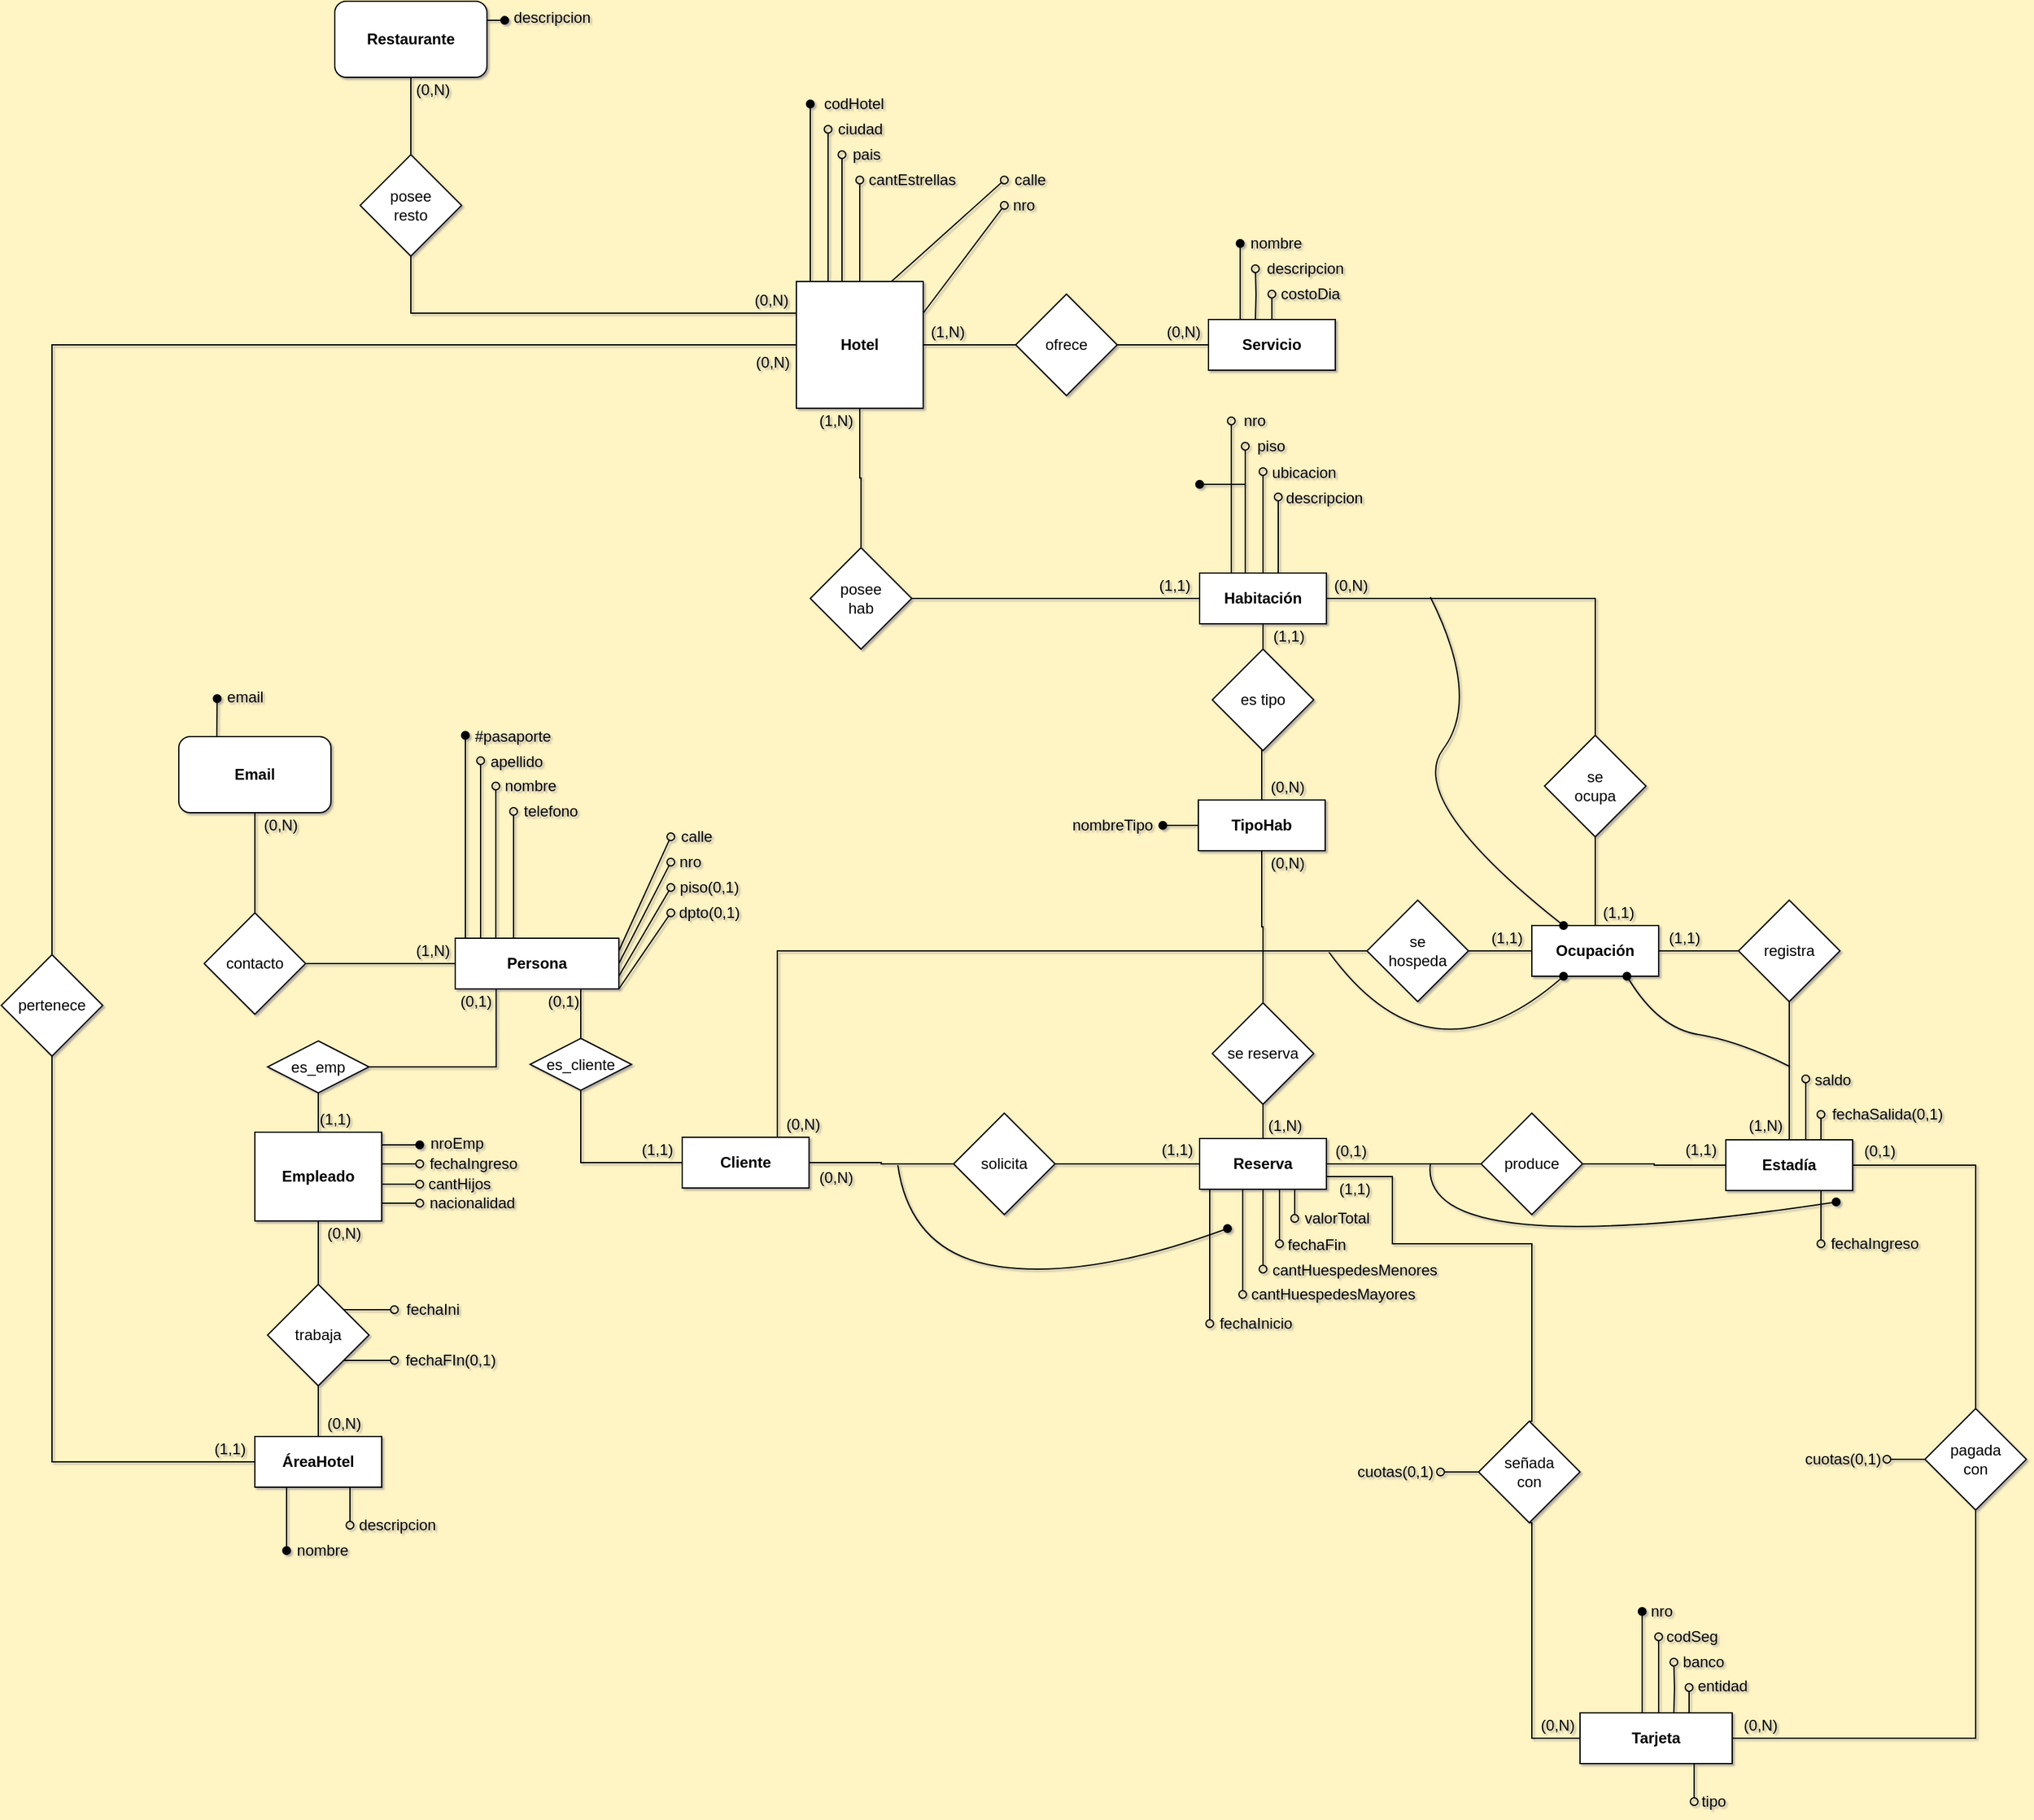 <mxfile version="17.4.5" type="github"><diagram id="5Ta_v5JBAvTYs6aCDMCM" name="Página-1"><mxGraphModel dx="3229" dy="948" grid="1" gridSize="10" guides="1" tooltips="1" connect="1" arrows="1" fold="1" page="1" pageScale="1" pageWidth="827" pageHeight="1169" background="#FFF4C3" math="0" shadow="1"><root><mxCell id="0"/><mxCell id="1" parent="0"/><mxCell id="7yJkwpp42mj2tdaezCUh-2" style="edgeStyle=orthogonalEdgeStyle;rounded=0;orthogonalLoop=1;jettySize=auto;html=1;exitX=0.25;exitY=0;exitDx=0;exitDy=0;endArrow=oval;endFill=1;" parent="1" source="7yJkwpp42mj2tdaezCUh-1" edge="1"><mxGeometry relative="1" as="geometry"><mxPoint x="70" y="501" as="targetPoint"/></mxGeometry></mxCell><mxCell id="7yJkwpp42mj2tdaezCUh-4" style="edgeStyle=orthogonalEdgeStyle;rounded=0;orthogonalLoop=1;jettySize=auto;html=1;exitX=0.5;exitY=0;exitDx=0;exitDy=0;endArrow=oval;endFill=0;" parent="1" edge="1"><mxGeometry relative="1" as="geometry"><mxPoint x="82" y="521" as="targetPoint"/><mxPoint x="82" y="561" as="sourcePoint"/></mxGeometry></mxCell><mxCell id="7yJkwpp42mj2tdaezCUh-6" style="edgeStyle=orthogonalEdgeStyle;rounded=0;orthogonalLoop=1;jettySize=auto;html=1;exitX=0.5;exitY=0;exitDx=0;exitDy=0;endArrow=oval;endFill=0;" parent="1" source="7yJkwpp42mj2tdaezCUh-1" edge="1"><mxGeometry relative="1" as="geometry"><mxPoint x="95" y="541" as="targetPoint"/></mxGeometry></mxCell><mxCell id="7yJkwpp42mj2tdaezCUh-1" value="Servicio" style="rounded=0;whiteSpace=wrap;html=1;fontStyle=1" parent="1" vertex="1"><mxGeometry x="45" y="561" width="100" height="40" as="geometry"/></mxCell><mxCell id="7yJkwpp42mj2tdaezCUh-3" value="nombre" style="text;html=1;align=center;verticalAlign=middle;resizable=0;points=[];autosize=1;strokeColor=none;fillColor=none;" parent="1" vertex="1"><mxGeometry x="68" y="491" width="60" height="20" as="geometry"/></mxCell><mxCell id="7yJkwpp42mj2tdaezCUh-5" value="descripcion" style="text;html=1;align=center;verticalAlign=middle;resizable=0;points=[];autosize=1;strokeColor=none;fillColor=none;" parent="1" vertex="1"><mxGeometry x="81" y="511" width="80" height="20" as="geometry"/></mxCell><mxCell id="7yJkwpp42mj2tdaezCUh-7" value="costoDia" style="text;html=1;align=center;verticalAlign=middle;resizable=0;points=[];autosize=1;strokeColor=none;fillColor=none;" parent="1" vertex="1"><mxGeometry x="95" y="531" width="60" height="20" as="geometry"/></mxCell><mxCell id="7yJkwpp42mj2tdaezCUh-9" style="edgeStyle=orthogonalEdgeStyle;rounded=0;orthogonalLoop=1;jettySize=auto;html=1;exitX=0.25;exitY=0;exitDx=0;exitDy=0;endArrow=oval;endFill=0;" parent="1" source="7yJkwpp42mj2tdaezCUh-8" edge="1"><mxGeometry relative="1" as="geometry"><mxPoint x="63" y="641" as="targetPoint"/></mxGeometry></mxCell><mxCell id="7yJkwpp42mj2tdaezCUh-11" style="edgeStyle=orthogonalEdgeStyle;rounded=0;orthogonalLoop=1;jettySize=auto;html=1;exitX=0.5;exitY=0;exitDx=0;exitDy=0;endArrow=oval;endFill=0;" parent="1" edge="1"><mxGeometry relative="1" as="geometry"><mxPoint x="74" y="661" as="targetPoint"/><mxPoint x="74" y="761" as="sourcePoint"/></mxGeometry></mxCell><mxCell id="7yJkwpp42mj2tdaezCUh-13" style="edgeStyle=orthogonalEdgeStyle;rounded=0;orthogonalLoop=1;jettySize=auto;html=1;exitX=0.5;exitY=0;exitDx=0;exitDy=0;endArrow=oval;endFill=0;" parent="1" source="7yJkwpp42mj2tdaezCUh-8" edge="1"><mxGeometry relative="1" as="geometry"><mxPoint x="88" y="681" as="targetPoint"/></mxGeometry></mxCell><mxCell id="7yJkwpp42mj2tdaezCUh-15" style="edgeStyle=orthogonalEdgeStyle;rounded=0;orthogonalLoop=1;jettySize=auto;html=1;exitX=0.75;exitY=0;exitDx=0;exitDy=0;endArrow=oval;endFill=0;" parent="1" edge="1"><mxGeometry relative="1" as="geometry"><mxPoint x="100" y="701" as="targetPoint"/><mxPoint x="100" y="761" as="sourcePoint"/></mxGeometry></mxCell><mxCell id="7yJkwpp42mj2tdaezCUh-23" style="edgeStyle=orthogonalEdgeStyle;rounded=0;orthogonalLoop=1;jettySize=auto;html=1;exitX=0.5;exitY=1;exitDx=0;exitDy=0;entryX=0.5;entryY=0;entryDx=0;entryDy=0;endArrow=none;endFill=0;" parent="1" source="7yJkwpp42mj2tdaezCUh-8" target="7yJkwpp42mj2tdaezCUh-22" edge="1"><mxGeometry relative="1" as="geometry"/></mxCell><mxCell id="7yJkwpp42mj2tdaezCUh-8" value="Habitación" style="rounded=0;whiteSpace=wrap;html=1;fontStyle=1" parent="1" vertex="1"><mxGeometry x="38" y="761" width="100" height="40" as="geometry"/></mxCell><mxCell id="7yJkwpp42mj2tdaezCUh-10" value="nro" style="text;html=1;align=center;verticalAlign=middle;resizable=0;points=[];autosize=1;strokeColor=none;fillColor=none;" parent="1" vertex="1"><mxGeometry x="66" y="631" width="30" height="20" as="geometry"/></mxCell><mxCell id="7yJkwpp42mj2tdaezCUh-12" value="piso" style="text;html=1;align=center;verticalAlign=middle;resizable=0;points=[];autosize=1;strokeColor=none;fillColor=none;" parent="1" vertex="1"><mxGeometry x="74" y="651" width="40" height="20" as="geometry"/></mxCell><mxCell id="7yJkwpp42mj2tdaezCUh-14" value="ubicacion" style="text;html=1;align=center;verticalAlign=middle;resizable=0;points=[];autosize=1;strokeColor=none;fillColor=none;" parent="1" vertex="1"><mxGeometry x="85" y="672" width="70" height="20" as="geometry"/></mxCell><mxCell id="7yJkwpp42mj2tdaezCUh-16" value="descripcion" style="text;html=1;align=center;verticalAlign=middle;resizable=0;points=[];autosize=1;strokeColor=none;fillColor=none;" parent="1" vertex="1"><mxGeometry x="96" y="692" width="80" height="20" as="geometry"/></mxCell><mxCell id="7yJkwpp42mj2tdaezCUh-19" value="" style="endArrow=oval;html=1;rounded=0;endFill=1;" parent="1" edge="1"><mxGeometry width="50" height="50" relative="1" as="geometry"><mxPoint x="74" y="691" as="sourcePoint"/><mxPoint x="38" y="691" as="targetPoint"/></mxGeometry></mxCell><mxCell id="eirYSn2-A8UNv1sK9sHw-61" style="edgeStyle=orthogonalEdgeStyle;rounded=0;orthogonalLoop=1;jettySize=auto;html=1;exitX=0;exitY=0.5;exitDx=0;exitDy=0;endArrow=oval;endFill=1;" parent="1" source="7yJkwpp42mj2tdaezCUh-21" edge="1"><mxGeometry relative="1" as="geometry"><mxPoint x="9" y="960" as="targetPoint"/></mxGeometry></mxCell><mxCell id="7yJkwpp42mj2tdaezCUh-21" value="TipoHab" style="rounded=0;whiteSpace=wrap;html=1;fontStyle=1" parent="1" vertex="1"><mxGeometry x="37" y="940" width="100" height="40" as="geometry"/></mxCell><mxCell id="7yJkwpp42mj2tdaezCUh-24" style="edgeStyle=orthogonalEdgeStyle;rounded=0;orthogonalLoop=1;jettySize=auto;html=1;exitX=0.5;exitY=1;exitDx=0;exitDy=0;entryX=0.5;entryY=0;entryDx=0;entryDy=0;endArrow=none;endFill=0;" parent="1" source="7yJkwpp42mj2tdaezCUh-22" target="7yJkwpp42mj2tdaezCUh-21" edge="1"><mxGeometry relative="1" as="geometry"/></mxCell><mxCell id="7yJkwpp42mj2tdaezCUh-22" value="es tipo" style="rhombus;whiteSpace=wrap;html=1;" parent="1" vertex="1"><mxGeometry x="48" y="821" width="80" height="80" as="geometry"/></mxCell><mxCell id="7yJkwpp42mj2tdaezCUh-25" value="(1,1)" style="text;html=1;align=center;verticalAlign=middle;resizable=0;points=[];autosize=1;strokeColor=none;fillColor=none;" parent="1" vertex="1"><mxGeometry x="88" y="801" width="40" height="20" as="geometry"/></mxCell><mxCell id="7yJkwpp42mj2tdaezCUh-26" value="(0,N)" style="text;html=1;align=center;verticalAlign=middle;resizable=0;points=[];autosize=1;strokeColor=none;fillColor=none;" parent="1" vertex="1"><mxGeometry x="87" y="920" width="40" height="20" as="geometry"/></mxCell><mxCell id="7yJkwpp42mj2tdaezCUh-34" style="edgeStyle=orthogonalEdgeStyle;rounded=0;orthogonalLoop=1;jettySize=auto;html=1;exitX=0.25;exitY=0;exitDx=0;exitDy=0;endArrow=oval;endFill=0;" parent="1" edge="1"><mxGeometry relative="1" as="geometry"><mxPoint x="-503" y="949" as="targetPoint"/><mxPoint x="-503" y="1049" as="sourcePoint"/></mxGeometry></mxCell><mxCell id="7yJkwpp42mj2tdaezCUh-49" style="edgeStyle=none;rounded=0;orthogonalLoop=1;jettySize=auto;html=1;exitX=0.25;exitY=0;exitDx=0;exitDy=0;endArrow=oval;endFill=0;" parent="1" edge="1"><mxGeometry relative="1" as="geometry"><mxPoint x="-517" y="929" as="targetPoint"/><mxPoint x="-517" y="1049" as="sourcePoint"/></mxGeometry></mxCell><mxCell id="7yJkwpp42mj2tdaezCUh-51" style="edgeStyle=none;rounded=0;orthogonalLoop=1;jettySize=auto;html=1;exitX=0;exitY=0;exitDx=0;exitDy=0;endArrow=oval;endFill=0;" parent="1" edge="1"><mxGeometry relative="1" as="geometry"><mxPoint x="-529" y="909" as="targetPoint"/><mxPoint x="-529" y="1049" as="sourcePoint"/></mxGeometry></mxCell><mxCell id="7yJkwpp42mj2tdaezCUh-53" style="edgeStyle=none;rounded=0;orthogonalLoop=1;jettySize=auto;html=1;exitX=0;exitY=0;exitDx=0;exitDy=0;endArrow=oval;endFill=1;" parent="1" edge="1"><mxGeometry relative="1" as="geometry"><mxPoint x="-541" y="889" as="targetPoint"/><mxPoint x="-541" y="1049" as="sourcePoint"/></mxGeometry></mxCell><mxCell id="7dvmJgiknmTWk8Oxlj3L-20" style="edgeStyle=orthogonalEdgeStyle;rounded=0;orthogonalLoop=1;jettySize=auto;html=1;exitX=0.75;exitY=1;exitDx=0;exitDy=0;entryX=0.5;entryY=0;entryDx=0;entryDy=0;endArrow=none;endFill=0;" edge="1" parent="1" source="7yJkwpp42mj2tdaezCUh-28" target="7dvmJgiknmTWk8Oxlj3L-18"><mxGeometry relative="1" as="geometry"/></mxCell><mxCell id="7yJkwpp42mj2tdaezCUh-28" value="Persona" style="rounded=0;whiteSpace=wrap;html=1;fontStyle=1" parent="1" vertex="1"><mxGeometry x="-549" y="1049" width="129" height="40" as="geometry"/></mxCell><mxCell id="7yJkwpp42mj2tdaezCUh-29" value="Cliente" style="rounded=0;whiteSpace=wrap;html=1;fontStyle=1;" parent="1" vertex="1"><mxGeometry x="-370" y="1206" width="100" height="40" as="geometry"/></mxCell><mxCell id="eirYSn2-A8UNv1sK9sHw-1" style="edgeStyle=none;rounded=0;orthogonalLoop=1;jettySize=auto;html=1;exitX=1;exitY=0.25;exitDx=0;exitDy=0;endArrow=oval;endFill=1;" parent="1" edge="1"><mxGeometry relative="1" as="geometry"><mxPoint x="-577" y="1212" as="targetPoint"/><mxPoint x="-607" y="1212" as="sourcePoint"/></mxGeometry></mxCell><mxCell id="eirYSn2-A8UNv1sK9sHw-2" style="edgeStyle=none;rounded=0;orthogonalLoop=1;jettySize=auto;html=1;exitX=1;exitY=0.5;exitDx=0;exitDy=0;endArrow=oval;endFill=0;" parent="1" edge="1"><mxGeometry relative="1" as="geometry"><mxPoint x="-577" y="1227" as="targetPoint"/><mxPoint x="-607" y="1227" as="sourcePoint"/></mxGeometry></mxCell><mxCell id="eirYSn2-A8UNv1sK9sHw-3" style="edgeStyle=none;rounded=0;orthogonalLoop=1;jettySize=auto;html=1;exitX=1;exitY=0.75;exitDx=0;exitDy=0;endArrow=oval;endFill=0;" parent="1" edge="1"><mxGeometry relative="1" as="geometry"><mxPoint x="-577" y="1243" as="targetPoint"/><mxPoint x="-607" y="1243" as="sourcePoint"/></mxGeometry></mxCell><mxCell id="eirYSn2-A8UNv1sK9sHw-10" style="edgeStyle=none;rounded=0;orthogonalLoop=1;jettySize=auto;html=1;exitX=0.5;exitY=1;exitDx=0;exitDy=0;entryX=0.5;entryY=0;entryDx=0;entryDy=0;endArrow=none;endFill=0;" parent="1" source="7yJkwpp42mj2tdaezCUh-30" target="eirYSn2-A8UNv1sK9sHw-9" edge="1"><mxGeometry relative="1" as="geometry"/></mxCell><mxCell id="7yJkwpp42mj2tdaezCUh-30" value="Empleado" style="rounded=0;whiteSpace=wrap;html=1;fontStyle=1" parent="1" vertex="1"><mxGeometry x="-707" y="1202" width="100" height="70" as="geometry"/></mxCell><mxCell id="7yJkwpp42mj2tdaezCUh-38" style="edgeStyle=none;rounded=0;orthogonalLoop=1;jettySize=auto;html=1;exitX=1;exitY=0.25;exitDx=0;exitDy=0;endArrow=oval;endFill=0;" parent="1" source="7yJkwpp42mj2tdaezCUh-28" edge="1"><mxGeometry relative="1" as="geometry"><mxPoint x="-379" y="969" as="targetPoint"/><mxPoint x="-409.0" y="1003.0" as="sourcePoint"/></mxGeometry></mxCell><mxCell id="7yJkwpp42mj2tdaezCUh-39" style="edgeStyle=none;rounded=0;orthogonalLoop=1;jettySize=auto;html=1;exitX=1;exitY=0.5;exitDx=0;exitDy=0;endArrow=oval;endFill=0;" parent="1" source="7yJkwpp42mj2tdaezCUh-28" edge="1"><mxGeometry relative="1" as="geometry"><mxPoint x="-379" y="989" as="targetPoint"/><mxPoint x="-409.0" y="1003.0" as="sourcePoint"/></mxGeometry></mxCell><mxCell id="7yJkwpp42mj2tdaezCUh-40" style="edgeStyle=none;rounded=0;orthogonalLoop=1;jettySize=auto;html=1;exitX=1;exitY=0.75;exitDx=0;exitDy=0;endArrow=oval;endFill=0;" parent="1" source="7yJkwpp42mj2tdaezCUh-28" edge="1"><mxGeometry relative="1" as="geometry"><mxPoint x="-379" y="1009" as="targetPoint"/><mxPoint x="-409.0" y="1003.0" as="sourcePoint"/></mxGeometry></mxCell><mxCell id="7yJkwpp42mj2tdaezCUh-41" style="edgeStyle=none;rounded=0;orthogonalLoop=1;jettySize=auto;html=1;exitX=1;exitY=1;exitDx=0;exitDy=0;endArrow=oval;endFill=0;" parent="1" source="7yJkwpp42mj2tdaezCUh-28" edge="1"><mxGeometry relative="1" as="geometry"><mxPoint x="-379" y="1029" as="targetPoint"/><mxPoint x="-409.0" y="1003.0" as="sourcePoint"/></mxGeometry></mxCell><mxCell id="7yJkwpp42mj2tdaezCUh-42" value="calle" style="text;html=1;align=center;verticalAlign=middle;resizable=0;points=[];autosize=1;strokeColor=none;fillColor=none;" parent="1" vertex="1"><mxGeometry x="-379" y="959" width="40" height="20" as="geometry"/></mxCell><mxCell id="7yJkwpp42mj2tdaezCUh-43" value="nro" style="text;html=1;align=center;verticalAlign=middle;resizable=0;points=[];autosize=1;strokeColor=none;fillColor=none;" parent="1" vertex="1"><mxGeometry x="-379" y="979" width="30" height="20" as="geometry"/></mxCell><mxCell id="7yJkwpp42mj2tdaezCUh-44" value="piso(0,1)" style="text;html=1;align=center;verticalAlign=middle;resizable=0;points=[];autosize=1;strokeColor=none;fillColor=none;" parent="1" vertex="1"><mxGeometry x="-379" y="999" width="60" height="20" as="geometry"/></mxCell><mxCell id="7yJkwpp42mj2tdaezCUh-45" value="dpto(0,1)" style="text;html=1;align=center;verticalAlign=middle;resizable=0;points=[];autosize=1;strokeColor=none;fillColor=none;" parent="1" vertex="1"><mxGeometry x="-379" y="1019" width="60" height="20" as="geometry"/></mxCell><mxCell id="7yJkwpp42mj2tdaezCUh-48" value="telefono" style="text;html=1;align=center;verticalAlign=middle;resizable=0;points=[];autosize=1;strokeColor=none;fillColor=none;" parent="1" vertex="1"><mxGeometry x="-504" y="939" width="60" height="20" as="geometry"/></mxCell><mxCell id="7yJkwpp42mj2tdaezCUh-50" value="nombre" style="text;html=1;align=center;verticalAlign=middle;resizable=0;points=[];autosize=1;strokeColor=none;fillColor=none;" parent="1" vertex="1"><mxGeometry x="-520" y="919" width="60" height="20" as="geometry"/></mxCell><mxCell id="7yJkwpp42mj2tdaezCUh-52" value="apellido" style="text;html=1;align=center;verticalAlign=middle;resizable=0;points=[];autosize=1;strokeColor=none;fillColor=none;" parent="1" vertex="1"><mxGeometry x="-531" y="900" width="60" height="20" as="geometry"/></mxCell><mxCell id="7yJkwpp42mj2tdaezCUh-54" value="#pasaporte" style="text;html=1;align=center;verticalAlign=middle;resizable=0;points=[];autosize=1;strokeColor=none;fillColor=none;" parent="1" vertex="1"><mxGeometry x="-544" y="880" width="80" height="20" as="geometry"/></mxCell><mxCell id="7yJkwpp42mj2tdaezCUh-74" style="edgeStyle=none;rounded=0;orthogonalLoop=1;jettySize=auto;html=1;exitX=0.25;exitY=1;exitDx=0;exitDy=0;endArrow=oval;endFill=1;" parent="1" source="7yJkwpp42mj2tdaezCUh-73" edge="1"><mxGeometry relative="1" as="geometry"><mxPoint x="-682" y="1532" as="targetPoint"/></mxGeometry></mxCell><mxCell id="7yJkwpp42mj2tdaezCUh-76" style="edgeStyle=none;rounded=0;orthogonalLoop=1;jettySize=auto;html=1;exitX=0.75;exitY=1;exitDx=0;exitDy=0;endArrow=oval;endFill=0;" parent="1" source="7yJkwpp42mj2tdaezCUh-73" edge="1"><mxGeometry relative="1" as="geometry"><mxPoint x="-632" y="1512" as="targetPoint"/></mxGeometry></mxCell><mxCell id="-rQxndT-uUPKIlcRe6TV-2" style="edgeStyle=orthogonalEdgeStyle;rounded=0;orthogonalLoop=1;jettySize=auto;html=1;exitX=0;exitY=0.5;exitDx=0;exitDy=0;entryX=0.5;entryY=1;entryDx=0;entryDy=0;endArrow=none;endFill=0;" parent="1" source="7yJkwpp42mj2tdaezCUh-73" target="-rQxndT-uUPKIlcRe6TV-1" edge="1"><mxGeometry relative="1" as="geometry"/></mxCell><mxCell id="7yJkwpp42mj2tdaezCUh-73" value="ÁreaHotel" style="rounded=0;whiteSpace=wrap;html=1;fontStyle=1" parent="1" vertex="1"><mxGeometry x="-707" y="1442" width="100" height="40" as="geometry"/></mxCell><mxCell id="7yJkwpp42mj2tdaezCUh-75" value="nombre" style="text;html=1;align=center;verticalAlign=middle;resizable=0;points=[];autosize=1;strokeColor=none;fillColor=none;" parent="1" vertex="1"><mxGeometry x="-684" y="1522" width="60" height="20" as="geometry"/></mxCell><mxCell id="7yJkwpp42mj2tdaezCUh-77" value="descripcion" style="text;html=1;align=center;verticalAlign=middle;resizable=0;points=[];autosize=1;strokeColor=none;fillColor=none;" parent="1" vertex="1"><mxGeometry x="-635" y="1502" width="80" height="20" as="geometry"/></mxCell><mxCell id="eirYSn2-A8UNv1sK9sHw-4" style="edgeStyle=none;rounded=0;orthogonalLoop=1;jettySize=auto;html=1;exitX=1;exitY=0.75;exitDx=0;exitDy=0;endArrow=oval;endFill=0;" parent="1" edge="1"><mxGeometry relative="1" as="geometry"><mxPoint x="-577" y="1258" as="targetPoint"/><mxPoint x="-607" y="1258" as="sourcePoint"/></mxGeometry></mxCell><mxCell id="eirYSn2-A8UNv1sK9sHw-5" value="nroEmp" style="text;html=1;align=center;verticalAlign=middle;resizable=0;points=[];autosize=1;strokeColor=none;fillColor=none;" parent="1" vertex="1"><mxGeometry x="-578" y="1201" width="60" height="20" as="geometry"/></mxCell><mxCell id="eirYSn2-A8UNv1sK9sHw-6" value="fechaIngreso" style="text;html=1;align=center;verticalAlign=middle;resizable=0;points=[];autosize=1;strokeColor=none;fillColor=none;" parent="1" vertex="1"><mxGeometry x="-575" y="1217" width="80" height="20" as="geometry"/></mxCell><mxCell id="eirYSn2-A8UNv1sK9sHw-7" value="cantHijos" style="text;html=1;align=center;verticalAlign=middle;resizable=0;points=[];autosize=1;strokeColor=none;fillColor=none;" parent="1" vertex="1"><mxGeometry x="-576" y="1233" width="60" height="20" as="geometry"/></mxCell><mxCell id="eirYSn2-A8UNv1sK9sHw-8" value="nacionalidad" style="text;html=1;align=center;verticalAlign=middle;resizable=0;points=[];autosize=1;strokeColor=none;fillColor=none;" parent="1" vertex="1"><mxGeometry x="-576" y="1248" width="80" height="20" as="geometry"/></mxCell><mxCell id="eirYSn2-A8UNv1sK9sHw-11" style="edgeStyle=none;rounded=0;orthogonalLoop=1;jettySize=auto;html=1;exitX=0.5;exitY=1;exitDx=0;exitDy=0;entryX=0.5;entryY=0;entryDx=0;entryDy=0;endArrow=none;endFill=0;" parent="1" source="eirYSn2-A8UNv1sK9sHw-9" target="7yJkwpp42mj2tdaezCUh-73" edge="1"><mxGeometry relative="1" as="geometry"/></mxCell><mxCell id="eirYSn2-A8UNv1sK9sHw-12" style="edgeStyle=none;rounded=0;orthogonalLoop=1;jettySize=auto;html=1;exitX=1;exitY=0;exitDx=0;exitDy=0;endArrow=oval;endFill=0;" parent="1" source="eirYSn2-A8UNv1sK9sHw-9" edge="1"><mxGeometry relative="1" as="geometry"><mxPoint x="-597" y="1342" as="targetPoint"/></mxGeometry></mxCell><mxCell id="eirYSn2-A8UNv1sK9sHw-13" style="edgeStyle=none;rounded=0;orthogonalLoop=1;jettySize=auto;html=1;exitX=1;exitY=1;exitDx=0;exitDy=0;endArrow=oval;endFill=0;" parent="1" source="eirYSn2-A8UNv1sK9sHw-9" edge="1"><mxGeometry relative="1" as="geometry"><mxPoint x="-597" y="1382" as="targetPoint"/></mxGeometry></mxCell><mxCell id="eirYSn2-A8UNv1sK9sHw-9" value="trabaja" style="rhombus;whiteSpace=wrap;html=1;" parent="1" vertex="1"><mxGeometry x="-697" y="1322" width="80" height="80" as="geometry"/></mxCell><mxCell id="eirYSn2-A8UNv1sK9sHw-14" value="fechaIni" style="text;html=1;align=center;verticalAlign=middle;resizable=0;points=[];autosize=1;strokeColor=none;fillColor=none;" parent="1" vertex="1"><mxGeometry x="-597" y="1332" width="60" height="20" as="geometry"/></mxCell><mxCell id="eirYSn2-A8UNv1sK9sHw-15" value="fechaFIn(0,1)" style="text;html=1;align=center;verticalAlign=middle;resizable=0;points=[];autosize=1;strokeColor=none;fillColor=none;" parent="1" vertex="1"><mxGeometry x="-598" y="1372" width="90" height="20" as="geometry"/></mxCell><mxCell id="eirYSn2-A8UNv1sK9sHw-16" value="(0,N)" style="text;html=1;align=center;verticalAlign=middle;resizable=0;points=[];autosize=1;strokeColor=none;fillColor=none;" parent="1" vertex="1"><mxGeometry x="-657" y="1272" width="40" height="20" as="geometry"/></mxCell><mxCell id="eirYSn2-A8UNv1sK9sHw-17" value="(0,N)" style="text;html=1;align=center;verticalAlign=middle;resizable=0;points=[];autosize=1;strokeColor=none;fillColor=none;" parent="1" vertex="1"><mxGeometry x="-657" y="1422" width="40" height="20" as="geometry"/></mxCell><mxCell id="eirYSn2-A8UNv1sK9sHw-24" style="edgeStyle=none;rounded=0;orthogonalLoop=1;jettySize=auto;html=1;endArrow=oval;endFill=0;exitX=0.75;exitY=1;exitDx=0;exitDy=0;" parent="1" source="eirYSn2-A8UNv1sK9sHw-18" edge="1"><mxGeometry relative="1" as="geometry"><mxPoint x="528" y="1290" as="targetPoint"/><mxPoint x="480" y="1350" as="sourcePoint"/></mxGeometry></mxCell><mxCell id="eirYSn2-A8UNv1sK9sHw-26" style="edgeStyle=none;rounded=0;orthogonalLoop=1;jettySize=auto;html=1;exitX=0.75;exitY=0;exitDx=0;exitDy=0;endArrow=oval;endFill=0;" parent="1" source="eirYSn2-A8UNv1sK9sHw-18" edge="1"><mxGeometry relative="1" as="geometry"><mxPoint x="528" y="1188" as="targetPoint"/></mxGeometry></mxCell><mxCell id="-rQxndT-uUPKIlcRe6TV-11" style="edgeStyle=orthogonalEdgeStyle;rounded=0;orthogonalLoop=1;jettySize=auto;html=1;exitX=1;exitY=0.5;exitDx=0;exitDy=0;entryX=1;entryY=0.5;entryDx=0;entryDy=0;endArrow=none;endFill=0;" parent="1" source="eirYSn2-A8UNv1sK9sHw-18" target="eirYSn2-A8UNv1sK9sHw-30" edge="1"><mxGeometry relative="1" as="geometry"><Array as="points"><mxPoint x="650" y="1228"/><mxPoint x="650" y="1460"/></Array></mxGeometry></mxCell><mxCell id="I79_0M2ZdI1UbdYcvRQv-18" style="edgeStyle=orthogonalEdgeStyle;rounded=0;orthogonalLoop=1;jettySize=auto;html=1;exitX=0.75;exitY=0;exitDx=0;exitDy=0;startArrow=none;startFill=0;endArrow=oval;endFill=0;" parent="1" edge="1"><mxGeometry relative="1" as="geometry"><mxPoint x="516" y="1160" as="targetPoint"/><mxPoint x="516" y="1208" as="sourcePoint"/></mxGeometry></mxCell><mxCell id="eirYSn2-A8UNv1sK9sHw-18" value="Estadía" style="rounded=0;whiteSpace=wrap;html=1;fontStyle=1" parent="1" vertex="1"><mxGeometry x="453" y="1208" width="100" height="40" as="geometry"/></mxCell><mxCell id="JzDtxoIUZbMCFeihAlKL-6" style="edgeStyle=orthogonalEdgeStyle;rounded=0;orthogonalLoop=1;jettySize=auto;html=1;endArrow=none;endFill=0;entryX=0.5;entryY=0;entryDx=0;entryDy=0;exitX=0.5;exitY=1;exitDx=0;exitDy=0;" parent="1" source="eirYSn2-A8UNv1sK9sHw-19" target="eirYSn2-A8UNv1sK9sHw-18" edge="1"><mxGeometry relative="1" as="geometry"><mxPoint x="460" y="970" as="targetPoint"/><mxPoint x="503" y="1110" as="sourcePoint"/></mxGeometry></mxCell><mxCell id="I79_0M2ZdI1UbdYcvRQv-2" style="edgeStyle=orthogonalEdgeStyle;rounded=0;orthogonalLoop=1;jettySize=auto;html=1;exitX=0;exitY=0.5;exitDx=0;exitDy=0;entryX=1;entryY=0.5;entryDx=0;entryDy=0;endArrow=none;endFill=0;" parent="1" source="eirYSn2-A8UNv1sK9sHw-19" target="I79_0M2ZdI1UbdYcvRQv-1" edge="1"><mxGeometry relative="1" as="geometry"/></mxCell><mxCell id="eirYSn2-A8UNv1sK9sHw-19" value="registra" style="rhombus;whiteSpace=wrap;html=1;" parent="1" vertex="1"><mxGeometry x="463" y="1019" width="80" height="80" as="geometry"/></mxCell><mxCell id="eirYSn2-A8UNv1sK9sHw-22" value="(1,N)" style="text;html=1;align=center;verticalAlign=middle;resizable=0;points=[];autosize=1;strokeColor=none;fillColor=none;" parent="1" vertex="1"><mxGeometry x="464" y="1187" width="40" height="20" as="geometry"/></mxCell><mxCell id="eirYSn2-A8UNv1sK9sHw-23" value="(0,N)" style="text;html=1;align=center;verticalAlign=middle;resizable=0;points=[];autosize=1;strokeColor=none;fillColor=none;" parent="1" vertex="1"><mxGeometry x="137" y="761" width="40" height="20" as="geometry"/></mxCell><mxCell id="eirYSn2-A8UNv1sK9sHw-25" value="fechaIngreso" style="text;html=1;align=center;verticalAlign=middle;resizable=0;points=[];autosize=1;strokeColor=none;fillColor=none;" parent="1" vertex="1"><mxGeometry x="530" y="1280" width="80" height="20" as="geometry"/></mxCell><mxCell id="eirYSn2-A8UNv1sK9sHw-27" value="fechaSalida(0,1)" style="text;html=1;align=center;verticalAlign=middle;resizable=0;points=[];autosize=1;strokeColor=none;fillColor=none;" parent="1" vertex="1"><mxGeometry x="530" y="1178" width="100" height="20" as="geometry"/></mxCell><mxCell id="eirYSn2-A8UNv1sK9sHw-34" style="edgeStyle=orthogonalEdgeStyle;rounded=0;orthogonalLoop=1;jettySize=auto;html=1;exitX=0;exitY=0.5;exitDx=0;exitDy=0;endArrow=oval;endFill=0;" parent="1" source="eirYSn2-A8UNv1sK9sHw-30" edge="1"><mxGeometry relative="1" as="geometry"><mxPoint x="580" y="1460" as="targetPoint"/></mxGeometry></mxCell><mxCell id="-rQxndT-uUPKIlcRe6TV-10" style="edgeStyle=orthogonalEdgeStyle;rounded=0;orthogonalLoop=1;jettySize=auto;html=1;exitX=0.5;exitY=1;exitDx=0;exitDy=0;entryX=1;entryY=0.5;entryDx=0;entryDy=0;endArrow=none;endFill=0;" parent="1" source="eirYSn2-A8UNv1sK9sHw-30" target="Eh94HaNfsgFIY5h0oXuy-5" edge="1"><mxGeometry relative="1" as="geometry"><mxPoint x="460" y="1660" as="targetPoint"/></mxGeometry></mxCell><mxCell id="eirYSn2-A8UNv1sK9sHw-30" value="pagada&lt;br&gt;con" style="rhombus;whiteSpace=wrap;html=1;" parent="1" vertex="1"><mxGeometry x="610" y="1420" width="80" height="80" as="geometry"/></mxCell><mxCell id="eirYSn2-A8UNv1sK9sHw-35" value="cuotas(0,1)" style="text;html=1;align=center;verticalAlign=middle;resizable=0;points=[];autosize=1;strokeColor=none;fillColor=none;" parent="1" vertex="1"><mxGeometry x="505" y="1450" width="80" height="20" as="geometry"/></mxCell><mxCell id="eirYSn2-A8UNv1sK9sHw-44" style="edgeStyle=orthogonalEdgeStyle;rounded=0;orthogonalLoop=1;jettySize=auto;html=1;exitX=0.75;exitY=1;exitDx=0;exitDy=0;endArrow=oval;endFill=0;" parent="1" source="eirYSn2-A8UNv1sK9sHw-38" edge="1"><mxGeometry relative="1" as="geometry"><mxPoint x="113" y="1270" as="targetPoint"/></mxGeometry></mxCell><mxCell id="eirYSn2-A8UNv1sK9sHw-45" style="edgeStyle=orthogonalEdgeStyle;rounded=0;orthogonalLoop=1;jettySize=auto;html=1;exitX=0.5;exitY=1;exitDx=0;exitDy=0;endArrow=oval;endFill=0;" parent="1" edge="1"><mxGeometry relative="1" as="geometry"><mxPoint x="101" y="1290" as="targetPoint"/><mxPoint x="101" y="1247" as="sourcePoint"/></mxGeometry></mxCell><mxCell id="eirYSn2-A8UNv1sK9sHw-46" style="edgeStyle=orthogonalEdgeStyle;rounded=0;orthogonalLoop=1;jettySize=auto;html=1;exitX=0.5;exitY=1;exitDx=0;exitDy=0;endArrow=oval;endFill=0;" parent="1" source="eirYSn2-A8UNv1sK9sHw-38" edge="1"><mxGeometry relative="1" as="geometry"><mxPoint x="88" y="1310" as="targetPoint"/></mxGeometry></mxCell><mxCell id="eirYSn2-A8UNv1sK9sHw-47" style="edgeStyle=orthogonalEdgeStyle;rounded=0;orthogonalLoop=1;jettySize=auto;html=1;exitX=0.25;exitY=1;exitDx=0;exitDy=0;endArrow=oval;endFill=0;" parent="1" edge="1"><mxGeometry relative="1" as="geometry"><mxPoint x="72" y="1330" as="targetPoint"/><mxPoint x="72" y="1247" as="sourcePoint"/></mxGeometry></mxCell><mxCell id="eirYSn2-A8UNv1sK9sHw-48" style="edgeStyle=orthogonalEdgeStyle;rounded=0;orthogonalLoop=1;jettySize=auto;html=1;exitX=0.25;exitY=1;exitDx=0;exitDy=0;endArrow=oval;endFill=0;" parent="1" edge="1"><mxGeometry relative="1" as="geometry"><mxPoint x="46" y="1353" as="targetPoint"/><mxPoint x="46" y="1240" as="sourcePoint"/></mxGeometry></mxCell><mxCell id="-rQxndT-uUPKIlcRe6TV-4" style="edgeStyle=orthogonalEdgeStyle;rounded=0;orthogonalLoop=1;jettySize=auto;html=1;exitX=1;exitY=0.5;exitDx=0;exitDy=0;entryX=0;entryY=0.5;entryDx=0;entryDy=0;endArrow=none;endFill=0;" parent="1" source="eirYSn2-A8UNv1sK9sHw-38" target="JzDtxoIUZbMCFeihAlKL-3" edge="1"><mxGeometry relative="1" as="geometry"/></mxCell><mxCell id="eirYSn2-A8UNv1sK9sHw-38" value="Reserva" style="rounded=0;whiteSpace=wrap;html=1;fontStyle=1" parent="1" vertex="1"><mxGeometry x="38" y="1207" width="100" height="40" as="geometry"/></mxCell><mxCell id="eirYSn2-A8UNv1sK9sHw-40" style="edgeStyle=orthogonalEdgeStyle;rounded=0;orthogonalLoop=1;jettySize=auto;html=1;exitX=0.5;exitY=0;exitDx=0;exitDy=0;entryX=0.5;entryY=1;entryDx=0;entryDy=0;endArrow=none;endFill=0;" parent="1" source="eirYSn2-A8UNv1sK9sHw-39" target="7yJkwpp42mj2tdaezCUh-21" edge="1"><mxGeometry relative="1" as="geometry"/></mxCell><mxCell id="eirYSn2-A8UNv1sK9sHw-41" style="edgeStyle=orthogonalEdgeStyle;rounded=0;orthogonalLoop=1;jettySize=auto;html=1;exitX=0.5;exitY=1;exitDx=0;exitDy=0;entryX=0.5;entryY=0;entryDx=0;entryDy=0;endArrow=none;endFill=0;" parent="1" source="eirYSn2-A8UNv1sK9sHw-39" target="eirYSn2-A8UNv1sK9sHw-38" edge="1"><mxGeometry relative="1" as="geometry"/></mxCell><mxCell id="eirYSn2-A8UNv1sK9sHw-39" value="se reserva" style="rhombus;whiteSpace=wrap;html=1;" parent="1" vertex="1"><mxGeometry x="48" y="1100" width="80" height="80" as="geometry"/></mxCell><mxCell id="eirYSn2-A8UNv1sK9sHw-42" value="(1,N)" style="text;html=1;align=center;verticalAlign=middle;resizable=0;points=[];autosize=1;strokeColor=none;fillColor=none;" parent="1" vertex="1"><mxGeometry x="85" y="1187" width="40" height="20" as="geometry"/></mxCell><mxCell id="eirYSn2-A8UNv1sK9sHw-43" value="(0,N)" style="text;html=1;align=center;verticalAlign=middle;resizable=0;points=[];autosize=1;strokeColor=none;fillColor=none;" parent="1" vertex="1"><mxGeometry x="87" y="980" width="40" height="20" as="geometry"/></mxCell><mxCell id="eirYSn2-A8UNv1sK9sHw-49" value="valorTotal" style="text;html=1;align=center;verticalAlign=middle;resizable=0;points=[];autosize=1;strokeColor=none;fillColor=none;" parent="1" vertex="1"><mxGeometry x="111" y="1260" width="70" height="20" as="geometry"/></mxCell><mxCell id="eirYSn2-A8UNv1sK9sHw-50" value="fechaFin" style="text;html=1;align=center;verticalAlign=middle;resizable=0;points=[];autosize=1;strokeColor=none;fillColor=none;" parent="1" vertex="1"><mxGeometry x="100" y="1281" width="60" height="20" as="geometry"/></mxCell><mxCell id="eirYSn2-A8UNv1sK9sHw-51" value="cantHuespedesMenores" style="text;html=1;align=center;verticalAlign=middle;resizable=0;points=[];autosize=1;strokeColor=none;fillColor=none;" parent="1" vertex="1"><mxGeometry x="85" y="1301" width="150" height="20" as="geometry"/></mxCell><mxCell id="eirYSn2-A8UNv1sK9sHw-52" value="cantHuespedesMayores" style="text;html=1;align=center;verticalAlign=middle;resizable=0;points=[];autosize=1;strokeColor=none;fillColor=none;" parent="1" vertex="1"><mxGeometry x="73" y="1320" width="140" height="20" as="geometry"/></mxCell><mxCell id="eirYSn2-A8UNv1sK9sHw-53" value="fechaInicio" style="text;html=1;align=center;verticalAlign=middle;resizable=0;points=[];autosize=1;strokeColor=none;fillColor=none;" parent="1" vertex="1"><mxGeometry x="47" y="1343" width="70" height="20" as="geometry"/></mxCell><mxCell id="-rQxndT-uUPKIlcRe6TV-8" style="edgeStyle=orthogonalEdgeStyle;rounded=0;orthogonalLoop=1;jettySize=auto;html=1;exitX=0.5;exitY=0;exitDx=0;exitDy=0;entryX=1;entryY=0.75;entryDx=0;entryDy=0;endArrow=none;endFill=0;" parent="1" source="eirYSn2-A8UNv1sK9sHw-54" target="eirYSn2-A8UNv1sK9sHw-38" edge="1"><mxGeometry relative="1" as="geometry"><Array as="points"><mxPoint x="300" y="1430"/><mxPoint x="300" y="1290"/><mxPoint x="190" y="1290"/><mxPoint x="190" y="1237"/></Array></mxGeometry></mxCell><mxCell id="-rQxndT-uUPKIlcRe6TV-9" style="edgeStyle=orthogonalEdgeStyle;rounded=0;orthogonalLoop=1;jettySize=auto;html=1;exitX=0.5;exitY=1;exitDx=0;exitDy=0;entryX=0;entryY=0.5;entryDx=0;entryDy=0;endArrow=none;endFill=0;" parent="1" source="eirYSn2-A8UNv1sK9sHw-54" target="Eh94HaNfsgFIY5h0oXuy-5" edge="1"><mxGeometry relative="1" as="geometry"><mxPoint x="360" y="1660" as="targetPoint"/><Array as="points"><mxPoint x="300" y="1510"/><mxPoint x="300" y="1680"/></Array></mxGeometry></mxCell><mxCell id="-rQxndT-uUPKIlcRe6TV-12" style="edgeStyle=orthogonalEdgeStyle;rounded=0;orthogonalLoop=1;jettySize=auto;html=1;exitX=0;exitY=0.5;exitDx=0;exitDy=0;endArrow=oval;endFill=0;" parent="1" source="eirYSn2-A8UNv1sK9sHw-54" edge="1"><mxGeometry relative="1" as="geometry"><mxPoint x="228" y="1469.5" as="targetPoint"/></mxGeometry></mxCell><mxCell id="eirYSn2-A8UNv1sK9sHw-54" value="señada&lt;br&gt;con" style="rhombus;whiteSpace=wrap;html=1;" parent="1" vertex="1"><mxGeometry x="258" y="1430" width="80" height="80" as="geometry"/></mxCell><mxCell id="eirYSn2-A8UNv1sK9sHw-58" value="(0,1)" style="text;html=1;align=center;verticalAlign=middle;resizable=0;points=[];autosize=1;strokeColor=none;fillColor=none;" parent="1" vertex="1"><mxGeometry x="137" y="1207" width="40" height="20" as="geometry"/></mxCell><mxCell id="eirYSn2-A8UNv1sK9sHw-62" value="nombreTipo" style="text;html=1;align=center;verticalAlign=middle;resizable=0;points=[];autosize=1;strokeColor=none;fillColor=none;" parent="1" vertex="1"><mxGeometry x="-71" y="950" width="80" height="20" as="geometry"/></mxCell><mxCell id="eirYSn2-A8UNv1sK9sHw-67" style="edgeStyle=orthogonalEdgeStyle;rounded=0;orthogonalLoop=1;jettySize=auto;html=1;exitX=1;exitY=0.5;exitDx=0;exitDy=0;entryX=0;entryY=0.5;entryDx=0;entryDy=0;endArrow=none;endFill=0;" parent="1" source="eirYSn2-A8UNv1sK9sHw-64" target="eirYSn2-A8UNv1sK9sHw-66" edge="1"><mxGeometry relative="1" as="geometry"/></mxCell><mxCell id="eirYSn2-A8UNv1sK9sHw-82" style="edgeStyle=orthogonalEdgeStyle;rounded=0;orthogonalLoop=1;jettySize=auto;html=1;exitX=0.5;exitY=0;exitDx=0;exitDy=0;endArrow=oval;endFill=0;" parent="1" source="eirYSn2-A8UNv1sK9sHw-64" edge="1"><mxGeometry relative="1" as="geometry"><mxPoint x="-230" y="451" as="targetPoint"/></mxGeometry></mxCell><mxCell id="eirYSn2-A8UNv1sK9sHw-83" style="edgeStyle=orthogonalEdgeStyle;rounded=0;orthogonalLoop=1;jettySize=auto;html=1;exitX=0.25;exitY=0;exitDx=0;exitDy=0;endArrow=oval;endFill=0;" parent="1" edge="1"><mxGeometry relative="1" as="geometry"><mxPoint x="-244" y="431" as="targetPoint"/><mxPoint x="-244" y="531" as="sourcePoint"/></mxGeometry></mxCell><mxCell id="eirYSn2-A8UNv1sK9sHw-84" style="edgeStyle=orthogonalEdgeStyle;rounded=0;orthogonalLoop=1;jettySize=auto;html=1;exitX=0.25;exitY=0;exitDx=0;exitDy=0;endArrow=oval;endFill=0;" parent="1" source="eirYSn2-A8UNv1sK9sHw-64" edge="1"><mxGeometry relative="1" as="geometry"><mxPoint x="-255" y="411" as="targetPoint"/></mxGeometry></mxCell><mxCell id="eirYSn2-A8UNv1sK9sHw-85" style="edgeStyle=orthogonalEdgeStyle;rounded=0;orthogonalLoop=1;jettySize=auto;html=1;exitX=0.25;exitY=0;exitDx=0;exitDy=0;endArrow=oval;endFill=1;" parent="1" edge="1"><mxGeometry relative="1" as="geometry"><mxPoint x="-269" y="391" as="targetPoint"/><mxPoint x="-269" y="531" as="sourcePoint"/></mxGeometry></mxCell><mxCell id="eirYSn2-A8UNv1sK9sHw-64" value="Hotel" style="rounded=0;whiteSpace=wrap;html=1;fontStyle=1" parent="1" vertex="1"><mxGeometry x="-280" y="531" width="100" height="100" as="geometry"/></mxCell><mxCell id="eirYSn2-A8UNv1sK9sHw-68" style="edgeStyle=orthogonalEdgeStyle;rounded=0;orthogonalLoop=1;jettySize=auto;html=1;exitX=1;exitY=0.5;exitDx=0;exitDy=0;entryX=0;entryY=0.5;entryDx=0;entryDy=0;endArrow=none;endFill=0;" parent="1" source="eirYSn2-A8UNv1sK9sHw-66" target="7yJkwpp42mj2tdaezCUh-1" edge="1"><mxGeometry relative="1" as="geometry"/></mxCell><mxCell id="eirYSn2-A8UNv1sK9sHw-66" value="ofrece" style="rhombus;whiteSpace=wrap;html=1;" parent="1" vertex="1"><mxGeometry x="-107" y="541" width="80" height="80" as="geometry"/></mxCell><mxCell id="eirYSn2-A8UNv1sK9sHw-69" value="(1,N)" style="text;html=1;align=center;verticalAlign=middle;resizable=0;points=[];autosize=1;strokeColor=none;fillColor=none;" parent="1" vertex="1"><mxGeometry x="-181" y="561" width="40" height="20" as="geometry"/></mxCell><mxCell id="eirYSn2-A8UNv1sK9sHw-70" value="(0,N)" style="text;html=1;align=center;verticalAlign=middle;resizable=0;points=[];autosize=1;strokeColor=none;fillColor=none;" parent="1" vertex="1"><mxGeometry x="5" y="561" width="40" height="20" as="geometry"/></mxCell><mxCell id="eirYSn2-A8UNv1sK9sHw-72" style="edgeStyle=none;rounded=0;orthogonalLoop=1;jettySize=auto;html=1;exitX=0.75;exitY=0;exitDx=0;exitDy=0;endArrow=oval;endFill=0;" parent="1" source="eirYSn2-A8UNv1sK9sHw-64" edge="1"><mxGeometry relative="1" as="geometry"><mxPoint x="-116" y="451" as="targetPoint"/><mxPoint x="-146" y="485" as="sourcePoint"/></mxGeometry></mxCell><mxCell id="eirYSn2-A8UNv1sK9sHw-73" style="edgeStyle=none;rounded=0;orthogonalLoop=1;jettySize=auto;html=1;exitX=1;exitY=0.25;exitDx=0;exitDy=0;endArrow=oval;endFill=0;" parent="1" source="eirYSn2-A8UNv1sK9sHw-64" edge="1"><mxGeometry relative="1" as="geometry"><mxPoint x="-116" y="471" as="targetPoint"/><mxPoint x="-146" y="485" as="sourcePoint"/></mxGeometry></mxCell><mxCell id="eirYSn2-A8UNv1sK9sHw-78" value="calle" style="text;html=1;align=center;verticalAlign=middle;resizable=0;points=[];autosize=1;strokeColor=none;fillColor=none;" parent="1" vertex="1"><mxGeometry x="-116" y="441" width="40" height="20" as="geometry"/></mxCell><mxCell id="eirYSn2-A8UNv1sK9sHw-79" value="nro" style="text;html=1;align=center;verticalAlign=middle;resizable=0;points=[];autosize=1;strokeColor=none;fillColor=none;" parent="1" vertex="1"><mxGeometry x="-116" y="461" width="30" height="20" as="geometry"/></mxCell><mxCell id="eirYSn2-A8UNv1sK9sHw-86" value="codHotel" style="text;html=1;align=center;verticalAlign=middle;resizable=0;points=[];autosize=1;strokeColor=none;fillColor=none;" parent="1" vertex="1"><mxGeometry x="-265" y="381" width="60" height="20" as="geometry"/></mxCell><mxCell id="eirYSn2-A8UNv1sK9sHw-87" value="ciudad" style="text;html=1;align=center;verticalAlign=middle;resizable=0;points=[];autosize=1;strokeColor=none;fillColor=none;" parent="1" vertex="1"><mxGeometry x="-255" y="401" width="50" height="20" as="geometry"/></mxCell><mxCell id="eirYSn2-A8UNv1sK9sHw-88" value="pais" style="text;html=1;align=center;verticalAlign=middle;resizable=0;points=[];autosize=1;strokeColor=none;fillColor=none;" parent="1" vertex="1"><mxGeometry x="-245" y="421" width="40" height="20" as="geometry"/></mxCell><mxCell id="eirYSn2-A8UNv1sK9sHw-89" value="cantEstrellas" style="text;html=1;align=center;verticalAlign=middle;resizable=0;points=[];autosize=1;strokeColor=none;fillColor=none;" parent="1" vertex="1"><mxGeometry x="-229" y="441" width="80" height="20" as="geometry"/></mxCell><mxCell id="eirYSn2-A8UNv1sK9sHw-92" style="edgeStyle=orthogonalEdgeStyle;rounded=0;orthogonalLoop=1;jettySize=auto;html=1;exitX=0.5;exitY=0;exitDx=0;exitDy=0;entryX=0.5;entryY=1;entryDx=0;entryDy=0;endArrow=none;endFill=0;" parent="1" source="eirYSn2-A8UNv1sK9sHw-91" target="eirYSn2-A8UNv1sK9sHw-64" edge="1"><mxGeometry relative="1" as="geometry"/></mxCell><mxCell id="eirYSn2-A8UNv1sK9sHw-93" style="edgeStyle=orthogonalEdgeStyle;rounded=0;orthogonalLoop=1;jettySize=auto;html=1;exitX=1;exitY=0.5;exitDx=0;exitDy=0;entryX=0;entryY=0.5;entryDx=0;entryDy=0;endArrow=none;endFill=0;" parent="1" source="eirYSn2-A8UNv1sK9sHw-91" target="7yJkwpp42mj2tdaezCUh-8" edge="1"><mxGeometry relative="1" as="geometry"/></mxCell><mxCell id="eirYSn2-A8UNv1sK9sHw-91" value="posee&lt;br&gt;hab" style="rhombus;whiteSpace=wrap;html=1;" parent="1" vertex="1"><mxGeometry x="-269" y="741" width="80" height="80" as="geometry"/></mxCell><mxCell id="eirYSn2-A8UNv1sK9sHw-94" value="(1,N)" style="text;html=1;align=center;verticalAlign=middle;resizable=0;points=[];autosize=1;strokeColor=none;fillColor=none;" parent="1" vertex="1"><mxGeometry x="-269" y="631" width="40" height="20" as="geometry"/></mxCell><mxCell id="eirYSn2-A8UNv1sK9sHw-95" value="(1,1)" style="text;html=1;align=center;verticalAlign=middle;resizable=0;points=[];autosize=1;strokeColor=none;fillColor=none;" parent="1" vertex="1"><mxGeometry x="-2" y="761" width="40" height="20" as="geometry"/></mxCell><mxCell id="eirYSn2-A8UNv1sK9sHw-142" style="edgeStyle=orthogonalEdgeStyle;rounded=0;orthogonalLoop=1;jettySize=auto;html=1;exitX=1;exitY=0.5;exitDx=0;exitDy=0;entryX=0;entryY=0.5;entryDx=0;entryDy=0;endArrow=none;endFill=0;" parent="1" source="eirYSn2-A8UNv1sK9sHw-141" target="eirYSn2-A8UNv1sK9sHw-38" edge="1"><mxGeometry relative="1" as="geometry"/></mxCell><mxCell id="eirYSn2-A8UNv1sK9sHw-143" style="edgeStyle=orthogonalEdgeStyle;rounded=0;orthogonalLoop=1;jettySize=auto;html=1;exitX=0;exitY=0.5;exitDx=0;exitDy=0;entryX=1;entryY=0.5;entryDx=0;entryDy=0;endArrow=none;endFill=0;" parent="1" source="eirYSn2-A8UNv1sK9sHw-141" target="7yJkwpp42mj2tdaezCUh-29" edge="1"><mxGeometry relative="1" as="geometry"/></mxCell><mxCell id="eirYSn2-A8UNv1sK9sHw-141" value="solicita" style="rhombus;whiteSpace=wrap;html=1;" parent="1" vertex="1"><mxGeometry x="-156" y="1187" width="80" height="80" as="geometry"/></mxCell><mxCell id="eirYSn2-A8UNv1sK9sHw-144" value="(1,1)" style="text;html=1;align=center;verticalAlign=middle;resizable=0;points=[];autosize=1;strokeColor=none;fillColor=none;" parent="1" vertex="1"><mxGeometry y="1206" width="40" height="20" as="geometry"/></mxCell><mxCell id="eirYSn2-A8UNv1sK9sHw-145" value="(0,N)" style="text;html=1;align=center;verticalAlign=middle;resizable=0;points=[];autosize=1;strokeColor=none;fillColor=none;" parent="1" vertex="1"><mxGeometry x="-269" y="1228" width="40" height="20" as="geometry"/></mxCell><mxCell id="eirYSn2-A8UNv1sK9sHw-146" value="" style="curved=1;endArrow=oval;html=1;rounded=0;endFill=1;" parent="1" edge="1"><mxGeometry width="50" height="50" relative="1" as="geometry"><mxPoint x="-200" y="1228" as="sourcePoint"/><mxPoint x="60" y="1278" as="targetPoint"/><Array as="points"><mxPoint x="-190" y="1298"/><mxPoint x="-50" y="1318"/></Array></mxGeometry></mxCell><mxCell id="-rQxndT-uUPKIlcRe6TV-5" style="edgeStyle=orthogonalEdgeStyle;rounded=0;orthogonalLoop=1;jettySize=auto;html=1;exitX=1;exitY=0.5;exitDx=0;exitDy=0;entryX=0;entryY=0.5;entryDx=0;entryDy=0;endArrow=none;endFill=0;" parent="1" source="JzDtxoIUZbMCFeihAlKL-3" target="eirYSn2-A8UNv1sK9sHw-18" edge="1"><mxGeometry relative="1" as="geometry"/></mxCell><mxCell id="JzDtxoIUZbMCFeihAlKL-3" value="produce" style="rhombus;whiteSpace=wrap;html=1;fillColor=#FFFFFF;" parent="1" vertex="1"><mxGeometry x="260" y="1187" width="80" height="80" as="geometry"/></mxCell><mxCell id="-rQxndT-uUPKIlcRe6TV-3" style="edgeStyle=orthogonalEdgeStyle;rounded=0;orthogonalLoop=1;jettySize=auto;html=1;exitX=0.5;exitY=0;exitDx=0;exitDy=0;entryX=0;entryY=0.5;entryDx=0;entryDy=0;endArrow=none;endFill=0;" parent="1" source="-rQxndT-uUPKIlcRe6TV-1" target="eirYSn2-A8UNv1sK9sHw-64" edge="1"><mxGeometry relative="1" as="geometry"/></mxCell><mxCell id="-rQxndT-uUPKIlcRe6TV-1" value="pertenece" style="rhombus;whiteSpace=wrap;html=1;" parent="1" vertex="1"><mxGeometry x="-907" y="1062" width="80" height="80" as="geometry"/></mxCell><mxCell id="-rQxndT-uUPKIlcRe6TV-6" value="(1,1)" style="text;html=1;align=center;verticalAlign=middle;resizable=0;points=[];autosize=1;strokeColor=none;fillColor=none;" parent="1" vertex="1"><mxGeometry x="413" y="1206" width="40" height="20" as="geometry"/></mxCell><mxCell id="-rQxndT-uUPKIlcRe6TV-7" value="" style="curved=1;endArrow=oval;html=1;rounded=0;endFill=1;" parent="1" edge="1"><mxGeometry width="50" height="50" relative="1" as="geometry"><mxPoint x="220" y="1227" as="sourcePoint"/><mxPoint x="540" y="1257" as="targetPoint"/><Array as="points"><mxPoint x="210" y="1307"/></Array></mxGeometry></mxCell><mxCell id="-rQxndT-uUPKIlcRe6TV-13" value="cuotas(0,1)" style="text;html=1;align=center;verticalAlign=middle;resizable=0;points=[];autosize=1;strokeColor=none;fillColor=none;" parent="1" vertex="1"><mxGeometry x="152" y="1460" width="80" height="20" as="geometry"/></mxCell><mxCell id="-rQxndT-uUPKIlcRe6TV-16" value="(1,1)" style="text;html=1;align=center;verticalAlign=middle;resizable=0;points=[];autosize=1;strokeColor=none;fillColor=none;" parent="1" vertex="1"><mxGeometry x="-747" y="1442" width="40" height="20" as="geometry"/></mxCell><mxCell id="-rQxndT-uUPKIlcRe6TV-17" value="(0,N)" style="text;html=1;align=center;verticalAlign=middle;resizable=0;points=[];autosize=1;strokeColor=none;fillColor=none;" parent="1" vertex="1"><mxGeometry x="-319" y="585" width="40" height="20" as="geometry"/></mxCell><mxCell id="Eh94HaNfsgFIY5h0oXuy-1" style="edgeStyle=orthogonalEdgeStyle;rounded=0;orthogonalLoop=1;jettySize=auto;html=1;exitX=0.25;exitY=0;exitDx=0;exitDy=0;endArrow=oval;endFill=1;" parent="1" edge="1"><mxGeometry relative="1" as="geometry"><mxPoint x="387" y="1580" as="targetPoint"/><mxPoint x="387" y="1660" as="sourcePoint"/></mxGeometry></mxCell><mxCell id="Eh94HaNfsgFIY5h0oXuy-2" style="edgeStyle=orthogonalEdgeStyle;rounded=0;orthogonalLoop=1;jettySize=auto;html=1;exitX=0.25;exitY=0;exitDx=0;exitDy=0;endArrow=oval;endFill=0;" parent="1" edge="1"><mxGeometry relative="1" as="geometry"><mxPoint x="400" y="1600" as="targetPoint"/><mxPoint x="400" y="1660" as="sourcePoint"/><Array as="points"><mxPoint x="400" y="1600"/></Array></mxGeometry></mxCell><mxCell id="Eh94HaNfsgFIY5h0oXuy-3" style="edgeStyle=orthogonalEdgeStyle;rounded=0;orthogonalLoop=1;jettySize=auto;html=1;exitX=0.5;exitY=0;exitDx=0;exitDy=0;endArrow=oval;endFill=0;" parent="1" edge="1"><mxGeometry relative="1" as="geometry"><mxPoint x="412" y="1620" as="targetPoint"/><mxPoint x="412" y="1660" as="sourcePoint"/></mxGeometry></mxCell><mxCell id="Eh94HaNfsgFIY5h0oXuy-4" style="edgeStyle=orthogonalEdgeStyle;rounded=0;orthogonalLoop=1;jettySize=auto;html=1;exitX=0.5;exitY=0;exitDx=0;exitDy=0;endArrow=oval;endFill=0;" parent="1" edge="1"><mxGeometry relative="1" as="geometry"><mxPoint x="424" y="1640" as="targetPoint"/><mxPoint x="424" y="1660" as="sourcePoint"/></mxGeometry></mxCell><mxCell id="oqBP3VMospwPLHXN0hrd-1" style="edgeStyle=orthogonalEdgeStyle;rounded=0;orthogonalLoop=1;jettySize=auto;html=1;exitX=0.75;exitY=1;exitDx=0;exitDy=0;endArrow=oval;endFill=0;" parent="1" source="Eh94HaNfsgFIY5h0oXuy-5" edge="1"><mxGeometry relative="1" as="geometry"><mxPoint x="428" y="1730" as="targetPoint"/></mxGeometry></mxCell><mxCell id="Eh94HaNfsgFIY5h0oXuy-5" value="Tarjeta" style="rounded=0;whiteSpace=wrap;html=1;fontStyle=1" parent="1" vertex="1"><mxGeometry x="338" y="1660" width="120" height="40" as="geometry"/></mxCell><mxCell id="Eh94HaNfsgFIY5h0oXuy-6" value="nro" style="text;html=1;align=center;verticalAlign=middle;resizable=0;points=[];autosize=1;strokeColor=none;fillColor=none;" parent="1" vertex="1"><mxGeometry x="387" y="1570" width="30" height="20" as="geometry"/></mxCell><mxCell id="Eh94HaNfsgFIY5h0oXuy-7" value="banco" style="text;html=1;align=center;verticalAlign=middle;resizable=0;points=[];autosize=1;strokeColor=none;fillColor=none;" parent="1" vertex="1"><mxGeometry x="410" y="1610" width="50" height="20" as="geometry"/></mxCell><mxCell id="Eh94HaNfsgFIY5h0oXuy-8" value="entidad" style="text;html=1;align=center;verticalAlign=middle;resizable=0;points=[];autosize=1;strokeColor=none;fillColor=none;" parent="1" vertex="1"><mxGeometry x="425" y="1629" width="50" height="20" as="geometry"/></mxCell><mxCell id="Eh94HaNfsgFIY5h0oXuy-9" value="codSeg" style="text;html=1;align=center;verticalAlign=middle;resizable=0;points=[];autosize=1;strokeColor=none;fillColor=none;" parent="1" vertex="1"><mxGeometry x="396" y="1590" width="60" height="20" as="geometry"/></mxCell><mxCell id="Eh94HaNfsgFIY5h0oXuy-10" value="(0,N)" style="text;html=1;align=center;verticalAlign=middle;resizable=0;points=[];autosize=1;strokeColor=none;fillColor=none;" parent="1" vertex="1"><mxGeometry x="300" y="1660" width="40" height="20" as="geometry"/></mxCell><mxCell id="Eh94HaNfsgFIY5h0oXuy-11" value="(0,N)" style="text;html=1;align=center;verticalAlign=middle;resizable=0;points=[];autosize=1;strokeColor=none;fillColor=none;" parent="1" vertex="1"><mxGeometry x="460" y="1660" width="40" height="20" as="geometry"/></mxCell><mxCell id="Eh94HaNfsgFIY5h0oXuy-17" value="(0,1)" style="text;html=1;align=center;verticalAlign=middle;resizable=0;points=[];autosize=1;strokeColor=none;fillColor=none;" parent="1" vertex="1"><mxGeometry x="554" y="1207" width="40" height="20" as="geometry"/></mxCell><mxCell id="Eh94HaNfsgFIY5h0oXuy-18" value="(1,1)" style="text;html=1;align=center;verticalAlign=middle;resizable=0;points=[];autosize=1;strokeColor=none;fillColor=none;" parent="1" vertex="1"><mxGeometry x="140" y="1237" width="40" height="20" as="geometry"/></mxCell><mxCell id="I79_0M2ZdI1UbdYcvRQv-7" style="edgeStyle=orthogonalEdgeStyle;rounded=0;orthogonalLoop=1;jettySize=auto;html=1;exitX=0;exitY=0.5;exitDx=0;exitDy=0;entryX=1;entryY=0.5;entryDx=0;entryDy=0;endArrow=none;endFill=0;startArrow=none;startFill=0;" parent="1" source="I79_0M2ZdI1UbdYcvRQv-1" target="I79_0M2ZdI1UbdYcvRQv-6" edge="1"><mxGeometry relative="1" as="geometry"/></mxCell><mxCell id="I79_0M2ZdI1UbdYcvRQv-1" value="Ocupación" style="rounded=0;whiteSpace=wrap;html=1;fontStyle=1" parent="1" vertex="1"><mxGeometry x="300" y="1039" width="100" height="40" as="geometry"/></mxCell><mxCell id="I79_0M2ZdI1UbdYcvRQv-4" style="edgeStyle=orthogonalEdgeStyle;rounded=0;orthogonalLoop=1;jettySize=auto;html=1;exitX=0.5;exitY=1;exitDx=0;exitDy=0;entryX=0.5;entryY=0;entryDx=0;entryDy=0;endArrow=none;endFill=0;" parent="1" source="I79_0M2ZdI1UbdYcvRQv-3" target="I79_0M2ZdI1UbdYcvRQv-1" edge="1"><mxGeometry relative="1" as="geometry"/></mxCell><mxCell id="I79_0M2ZdI1UbdYcvRQv-5" style="edgeStyle=orthogonalEdgeStyle;rounded=0;orthogonalLoop=1;jettySize=auto;html=1;exitX=0.5;exitY=0;exitDx=0;exitDy=0;endArrow=none;endFill=0;entryX=1;entryY=0.5;entryDx=0;entryDy=0;" parent="1" source="I79_0M2ZdI1UbdYcvRQv-3" target="7yJkwpp42mj2tdaezCUh-8" edge="1"><mxGeometry relative="1" as="geometry"><mxPoint x="270" y="810" as="targetPoint"/></mxGeometry></mxCell><mxCell id="I79_0M2ZdI1UbdYcvRQv-3" value="se&lt;br&gt;ocupa" style="rhombus;whiteSpace=wrap;html=1;" parent="1" vertex="1"><mxGeometry x="310" y="889" width="80" height="80" as="geometry"/></mxCell><mxCell id="I79_0M2ZdI1UbdYcvRQv-8" style="edgeStyle=orthogonalEdgeStyle;rounded=0;orthogonalLoop=1;jettySize=auto;html=1;exitX=0;exitY=0.5;exitDx=0;exitDy=0;entryX=0.75;entryY=0;entryDx=0;entryDy=0;startArrow=none;startFill=0;endArrow=none;endFill=0;" parent="1" source="I79_0M2ZdI1UbdYcvRQv-6" target="7yJkwpp42mj2tdaezCUh-29" edge="1"><mxGeometry relative="1" as="geometry"/></mxCell><mxCell id="I79_0M2ZdI1UbdYcvRQv-6" value="se&lt;br&gt;hospeda" style="rhombus;whiteSpace=wrap;html=1;" parent="1" vertex="1"><mxGeometry x="170" y="1019" width="80" height="80" as="geometry"/></mxCell><mxCell id="I79_0M2ZdI1UbdYcvRQv-10" value="(1,1)" style="text;html=1;align=center;verticalAlign=middle;resizable=0;points=[];autosize=1;strokeColor=none;fillColor=none;" parent="1" vertex="1"><mxGeometry x="400" y="1039" width="40" height="20" as="geometry"/></mxCell><mxCell id="I79_0M2ZdI1UbdYcvRQv-12" value="(1,1)" style="text;html=1;align=center;verticalAlign=middle;resizable=0;points=[];autosize=1;strokeColor=none;fillColor=none;" parent="1" vertex="1"><mxGeometry x="260" y="1039" width="40" height="20" as="geometry"/></mxCell><mxCell id="I79_0M2ZdI1UbdYcvRQv-13" value="(0,N)" style="text;html=1;align=center;verticalAlign=middle;resizable=0;points=[];autosize=1;strokeColor=none;fillColor=none;" parent="1" vertex="1"><mxGeometry x="-295" y="1186" width="40" height="20" as="geometry"/></mxCell><mxCell id="I79_0M2ZdI1UbdYcvRQv-14" value="" style="curved=1;endArrow=oval;html=1;rounded=0;entryX=0.75;entryY=1;entryDx=0;entryDy=0;endFill=1;" parent="1" target="I79_0M2ZdI1UbdYcvRQv-1" edge="1"><mxGeometry width="50" height="50" relative="1" as="geometry"><mxPoint x="503" y="1150" as="sourcePoint"/><mxPoint x="338" y="1079" as="targetPoint"/><Array as="points"><mxPoint x="463" y="1130"/><mxPoint x="400" y="1120"/></Array></mxGeometry></mxCell><mxCell id="I79_0M2ZdI1UbdYcvRQv-15" value="(1,1)" style="text;html=1;align=center;verticalAlign=middle;resizable=0;points=[];autosize=1;strokeColor=none;fillColor=none;" parent="1" vertex="1"><mxGeometry x="348" y="1019" width="40" height="20" as="geometry"/></mxCell><mxCell id="I79_0M2ZdI1UbdYcvRQv-16" value="" style="curved=1;endArrow=oval;html=1;rounded=0;entryX=0.25;entryY=0;entryDx=0;entryDy=0;endFill=1;" parent="1" target="I79_0M2ZdI1UbdYcvRQv-1" edge="1"><mxGeometry width="50" height="50" relative="1" as="geometry"><mxPoint x="220" y="780" as="sourcePoint"/><mxPoint x="490" y="850" as="targetPoint"/><Array as="points"><mxPoint x="260" y="860"/><mxPoint x="200" y="940"/></Array></mxGeometry></mxCell><mxCell id="I79_0M2ZdI1UbdYcvRQv-17" value="" style="curved=1;endArrow=oval;html=1;rounded=0;entryX=0.25;entryY=1;entryDx=0;entryDy=0;endFill=1;" parent="1" target="I79_0M2ZdI1UbdYcvRQv-1" edge="1"><mxGeometry width="50" height="50" relative="1" as="geometry"><mxPoint x="140" y="1060" as="sourcePoint"/><mxPoint x="260" y="1130" as="targetPoint"/><Array as="points"><mxPoint x="220" y="1170"/></Array></mxGeometry></mxCell><mxCell id="I79_0M2ZdI1UbdYcvRQv-19" value="saldo" style="text;html=1;align=center;verticalAlign=middle;resizable=0;points=[];autosize=1;strokeColor=none;fillColor=none;" parent="1" vertex="1"><mxGeometry x="517" y="1151" width="40" height="20" as="geometry"/></mxCell><mxCell id="oqBP3VMospwPLHXN0hrd-2" value="tipo" style="text;html=1;align=center;verticalAlign=middle;resizable=0;points=[];autosize=1;strokeColor=none;fillColor=none;" parent="1" vertex="1"><mxGeometry x="428" y="1720" width="30" height="20" as="geometry"/></mxCell><mxCell id="7dvmJgiknmTWk8Oxlj3L-2" style="edgeStyle=orthogonalEdgeStyle;rounded=0;orthogonalLoop=1;jettySize=auto;html=1;exitX=0.5;exitY=1;exitDx=0;exitDy=0;entryX=0;entryY=0.25;entryDx=0;entryDy=0;endArrow=none;endFill=0;" edge="1" parent="1" source="7dvmJgiknmTWk8Oxlj3L-1" target="eirYSn2-A8UNv1sK9sHw-64"><mxGeometry relative="1" as="geometry"/></mxCell><mxCell id="7dvmJgiknmTWk8Oxlj3L-1" value="posee&lt;br&gt;resto" style="rhombus;whiteSpace=wrap;html=1;" vertex="1" parent="1"><mxGeometry x="-624" y="431" width="80" height="80" as="geometry"/></mxCell><mxCell id="7dvmJgiknmTWk8Oxlj3L-3" value="(0,N)" style="text;html=1;align=center;verticalAlign=middle;resizable=0;points=[];autosize=1;strokeColor=none;fillColor=none;" vertex="1" parent="1"><mxGeometry x="-320" y="536" width="40" height="20" as="geometry"/></mxCell><mxCell id="7dvmJgiknmTWk8Oxlj3L-5" style="edgeStyle=orthogonalEdgeStyle;rounded=0;orthogonalLoop=1;jettySize=auto;html=1;exitX=1;exitY=0.25;exitDx=0;exitDy=0;endArrow=oval;endFill=1;" edge="1" parent="1" source="7dvmJgiknmTWk8Oxlj3L-4"><mxGeometry relative="1" as="geometry"><mxPoint x="-510" y="325.048" as="targetPoint"/></mxGeometry></mxCell><mxCell id="7dvmJgiknmTWk8Oxlj3L-7" style="edgeStyle=orthogonalEdgeStyle;rounded=0;orthogonalLoop=1;jettySize=auto;html=1;exitX=0.5;exitY=1;exitDx=0;exitDy=0;entryX=0.5;entryY=0;entryDx=0;entryDy=0;endArrow=none;endFill=0;" edge="1" parent="1" source="7dvmJgiknmTWk8Oxlj3L-4" target="7dvmJgiknmTWk8Oxlj3L-1"><mxGeometry relative="1" as="geometry"/></mxCell><mxCell id="7dvmJgiknmTWk8Oxlj3L-4" value="Restaurante" style="rounded=1;whiteSpace=wrap;html=1;fontStyle=1" vertex="1" parent="1"><mxGeometry x="-644" y="310" width="120" height="60" as="geometry"/></mxCell><mxCell id="7dvmJgiknmTWk8Oxlj3L-6" value="descripcion" style="text;html=1;align=center;verticalAlign=middle;resizable=0;points=[];autosize=1;strokeColor=none;fillColor=none;" vertex="1" parent="1"><mxGeometry x="-513" y="313" width="80" height="20" as="geometry"/></mxCell><mxCell id="7dvmJgiknmTWk8Oxlj3L-8" value="(0,N)" style="text;html=1;align=center;verticalAlign=middle;resizable=0;points=[];autosize=1;strokeColor=none;fillColor=none;" vertex="1" parent="1"><mxGeometry x="-587" y="370" width="40" height="20" as="geometry"/></mxCell><mxCell id="7dvmJgiknmTWk8Oxlj3L-10" style="edgeStyle=orthogonalEdgeStyle;rounded=0;orthogonalLoop=1;jettySize=auto;html=1;exitX=1;exitY=0.5;exitDx=0;exitDy=0;entryX=0;entryY=0.5;entryDx=0;entryDy=0;endArrow=none;endFill=0;" edge="1" parent="1" source="7dvmJgiknmTWk8Oxlj3L-9" target="7yJkwpp42mj2tdaezCUh-28"><mxGeometry relative="1" as="geometry"/></mxCell><mxCell id="7dvmJgiknmTWk8Oxlj3L-9" value="contacto" style="rhombus;whiteSpace=wrap;html=1;" vertex="1" parent="1"><mxGeometry x="-747" y="1029" width="80" height="80" as="geometry"/></mxCell><mxCell id="7dvmJgiknmTWk8Oxlj3L-12" style="edgeStyle=orthogonalEdgeStyle;rounded=0;orthogonalLoop=1;jettySize=auto;html=1;exitX=0.5;exitY=1;exitDx=0;exitDy=0;entryX=0.5;entryY=0;entryDx=0;entryDy=0;endArrow=none;endFill=0;" edge="1" parent="1" source="7dvmJgiknmTWk8Oxlj3L-11" target="7dvmJgiknmTWk8Oxlj3L-9"><mxGeometry relative="1" as="geometry"/></mxCell><mxCell id="7dvmJgiknmTWk8Oxlj3L-13" style="edgeStyle=orthogonalEdgeStyle;rounded=0;orthogonalLoop=1;jettySize=auto;html=1;exitX=0.25;exitY=0;exitDx=0;exitDy=0;endArrow=oval;endFill=1;" edge="1" parent="1" source="7dvmJgiknmTWk8Oxlj3L-11"><mxGeometry relative="1" as="geometry"><mxPoint x="-736.762" y="860" as="targetPoint"/></mxGeometry></mxCell><mxCell id="7dvmJgiknmTWk8Oxlj3L-11" value="Email" style="rounded=1;whiteSpace=wrap;html=1;fontStyle=1" vertex="1" parent="1"><mxGeometry x="-767" y="890" width="120" height="60" as="geometry"/></mxCell><mxCell id="7dvmJgiknmTWk8Oxlj3L-14" value="email" style="text;html=1;align=center;verticalAlign=middle;resizable=0;points=[];autosize=1;strokeColor=none;fillColor=none;" vertex="1" parent="1"><mxGeometry x="-735" y="849" width="40" height="20" as="geometry"/></mxCell><mxCell id="7dvmJgiknmTWk8Oxlj3L-15" value="(0,N)" style="text;html=1;align=center;verticalAlign=middle;resizable=0;points=[];autosize=1;strokeColor=none;fillColor=none;" vertex="1" parent="1"><mxGeometry x="-707" y="950" width="40" height="20" as="geometry"/></mxCell><mxCell id="7dvmJgiknmTWk8Oxlj3L-16" value="(1,N)" style="text;html=1;align=center;verticalAlign=middle;resizable=0;points=[];autosize=1;strokeColor=none;fillColor=none;" vertex="1" parent="1"><mxGeometry x="-587" y="1049" width="40" height="20" as="geometry"/></mxCell><mxCell id="7dvmJgiknmTWk8Oxlj3L-21" style="edgeStyle=orthogonalEdgeStyle;rounded=0;orthogonalLoop=1;jettySize=auto;html=1;exitX=0.5;exitY=1;exitDx=0;exitDy=0;entryX=0.5;entryY=0;entryDx=0;entryDy=0;endArrow=none;endFill=0;" edge="1" parent="1" source="7dvmJgiknmTWk8Oxlj3L-17" target="7yJkwpp42mj2tdaezCUh-30"><mxGeometry relative="1" as="geometry"/></mxCell><mxCell id="7dvmJgiknmTWk8Oxlj3L-22" style="edgeStyle=orthogonalEdgeStyle;rounded=0;orthogonalLoop=1;jettySize=auto;html=1;exitX=1;exitY=0.5;exitDx=0;exitDy=0;entryX=0.25;entryY=1;entryDx=0;entryDy=0;endArrow=none;endFill=0;" edge="1" parent="1" source="7dvmJgiknmTWk8Oxlj3L-17" target="7yJkwpp42mj2tdaezCUh-28"><mxGeometry relative="1" as="geometry"/></mxCell><mxCell id="7dvmJgiknmTWk8Oxlj3L-17" value="es_emp" style="rhombus;whiteSpace=wrap;html=1;" vertex="1" parent="1"><mxGeometry x="-697" y="1130" width="80" height="41" as="geometry"/></mxCell><mxCell id="7dvmJgiknmTWk8Oxlj3L-19" style="edgeStyle=orthogonalEdgeStyle;rounded=0;orthogonalLoop=1;jettySize=auto;html=1;exitX=0.5;exitY=1;exitDx=0;exitDy=0;entryX=0;entryY=0.5;entryDx=0;entryDy=0;endArrow=none;endFill=0;" edge="1" parent="1" source="7dvmJgiknmTWk8Oxlj3L-18" target="7yJkwpp42mj2tdaezCUh-29"><mxGeometry relative="1" as="geometry"/></mxCell><mxCell id="7dvmJgiknmTWk8Oxlj3L-18" value="es_cliente" style="rhombus;whiteSpace=wrap;html=1;" vertex="1" parent="1"><mxGeometry x="-490" y="1128" width="80" height="41" as="geometry"/></mxCell><mxCell id="7dvmJgiknmTWk8Oxlj3L-23" value="(0,1)" style="text;html=1;align=center;verticalAlign=middle;resizable=0;points=[];autosize=1;strokeColor=none;fillColor=none;" vertex="1" parent="1"><mxGeometry x="-553" y="1089" width="40" height="20" as="geometry"/></mxCell><mxCell id="7dvmJgiknmTWk8Oxlj3L-24" value="(0,1)" style="text;html=1;align=center;verticalAlign=middle;resizable=0;points=[];autosize=1;strokeColor=none;fillColor=none;" vertex="1" parent="1"><mxGeometry x="-484" y="1089" width="40" height="20" as="geometry"/></mxCell><mxCell id="7dvmJgiknmTWk8Oxlj3L-25" value="(1,1)" style="text;html=1;align=center;verticalAlign=middle;resizable=0;points=[];autosize=1;strokeColor=none;fillColor=none;" vertex="1" parent="1"><mxGeometry x="-664" y="1182" width="40" height="20" as="geometry"/></mxCell><mxCell id="7dvmJgiknmTWk8Oxlj3L-26" value="(1,1)" style="text;html=1;align=center;verticalAlign=middle;resizable=0;points=[];autosize=1;strokeColor=none;fillColor=none;" vertex="1" parent="1"><mxGeometry x="-410" y="1206" width="40" height="20" as="geometry"/></mxCell></root></mxGraphModel></diagram></mxfile>